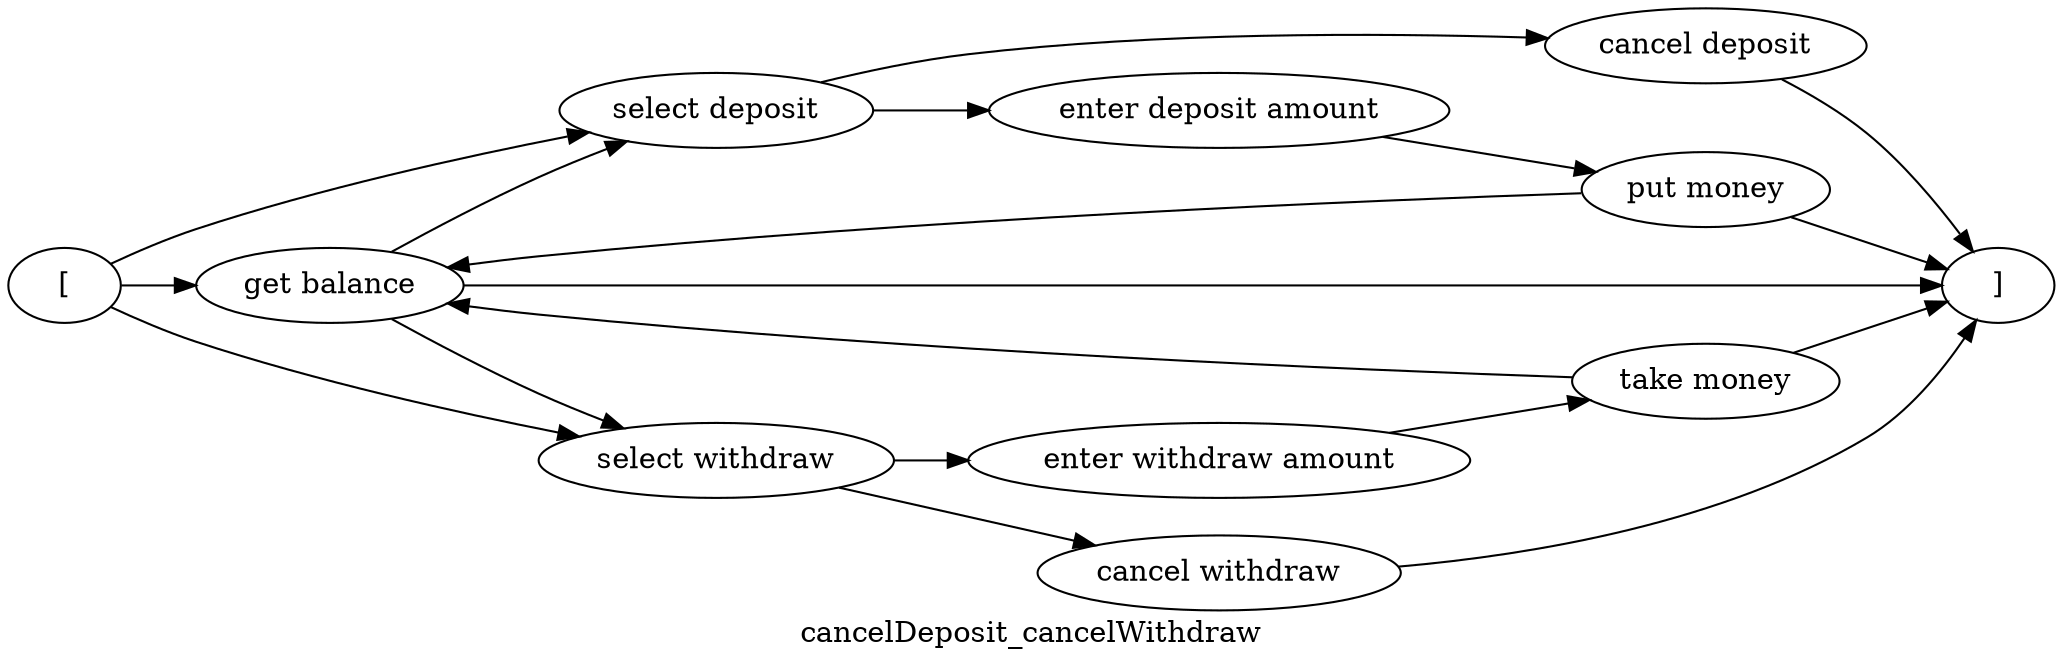 digraph G {
rankdir = LR
label = "cancelDeposit_cancelWithdraw";
esg12_vertex2 -> esg12_vertex1;
esg12_vertex0 -> esg12_vertex2;
esg12_vertex2 -> esg12_vertex3;
esg12_vertex0 -> esg12_vertex3;
esg12_vertex3 -> esg12_vertex4;
esg12_vertex4 -> esg12_vertex5;
esg12_vertex5 -> esg12_vertex1;
esg12_vertex5 -> esg12_vertex2;
esg12_vertex2 -> esg12_vertex6;
esg12_vertex0 -> esg12_vertex6;
esg12_vertex6 -> esg12_vertex7;
esg12_vertex7 -> esg12_vertex8;
esg12_vertex8 -> esg12_vertex1;
esg12_vertex8 -> esg12_vertex2;
esg12_vertex3 -> esg12_vertex9;
esg12_vertex9 -> esg12_vertex1;
esg12_vertex6 -> esg12_vertex10;
esg12_vertex10 -> esg12_vertex1;
esg12_vertex2 [label = "get balance"]
esg12_vertex1 [label = "]"]
esg12_vertex0 [label = "["]
esg12_vertex3 [label = "select deposit"]
esg12_vertex4 [label = "enter deposit amount"]
esg12_vertex5 [label = "put money"]
esg12_vertex6 [label = "select withdraw"]
esg12_vertex7 [label = "enter withdraw amount"]
esg12_vertex8 [label = "take money"]
esg12_vertex9 [label = "cancel deposit"]
esg12_vertex10 [label = "cancel withdraw"]
}
